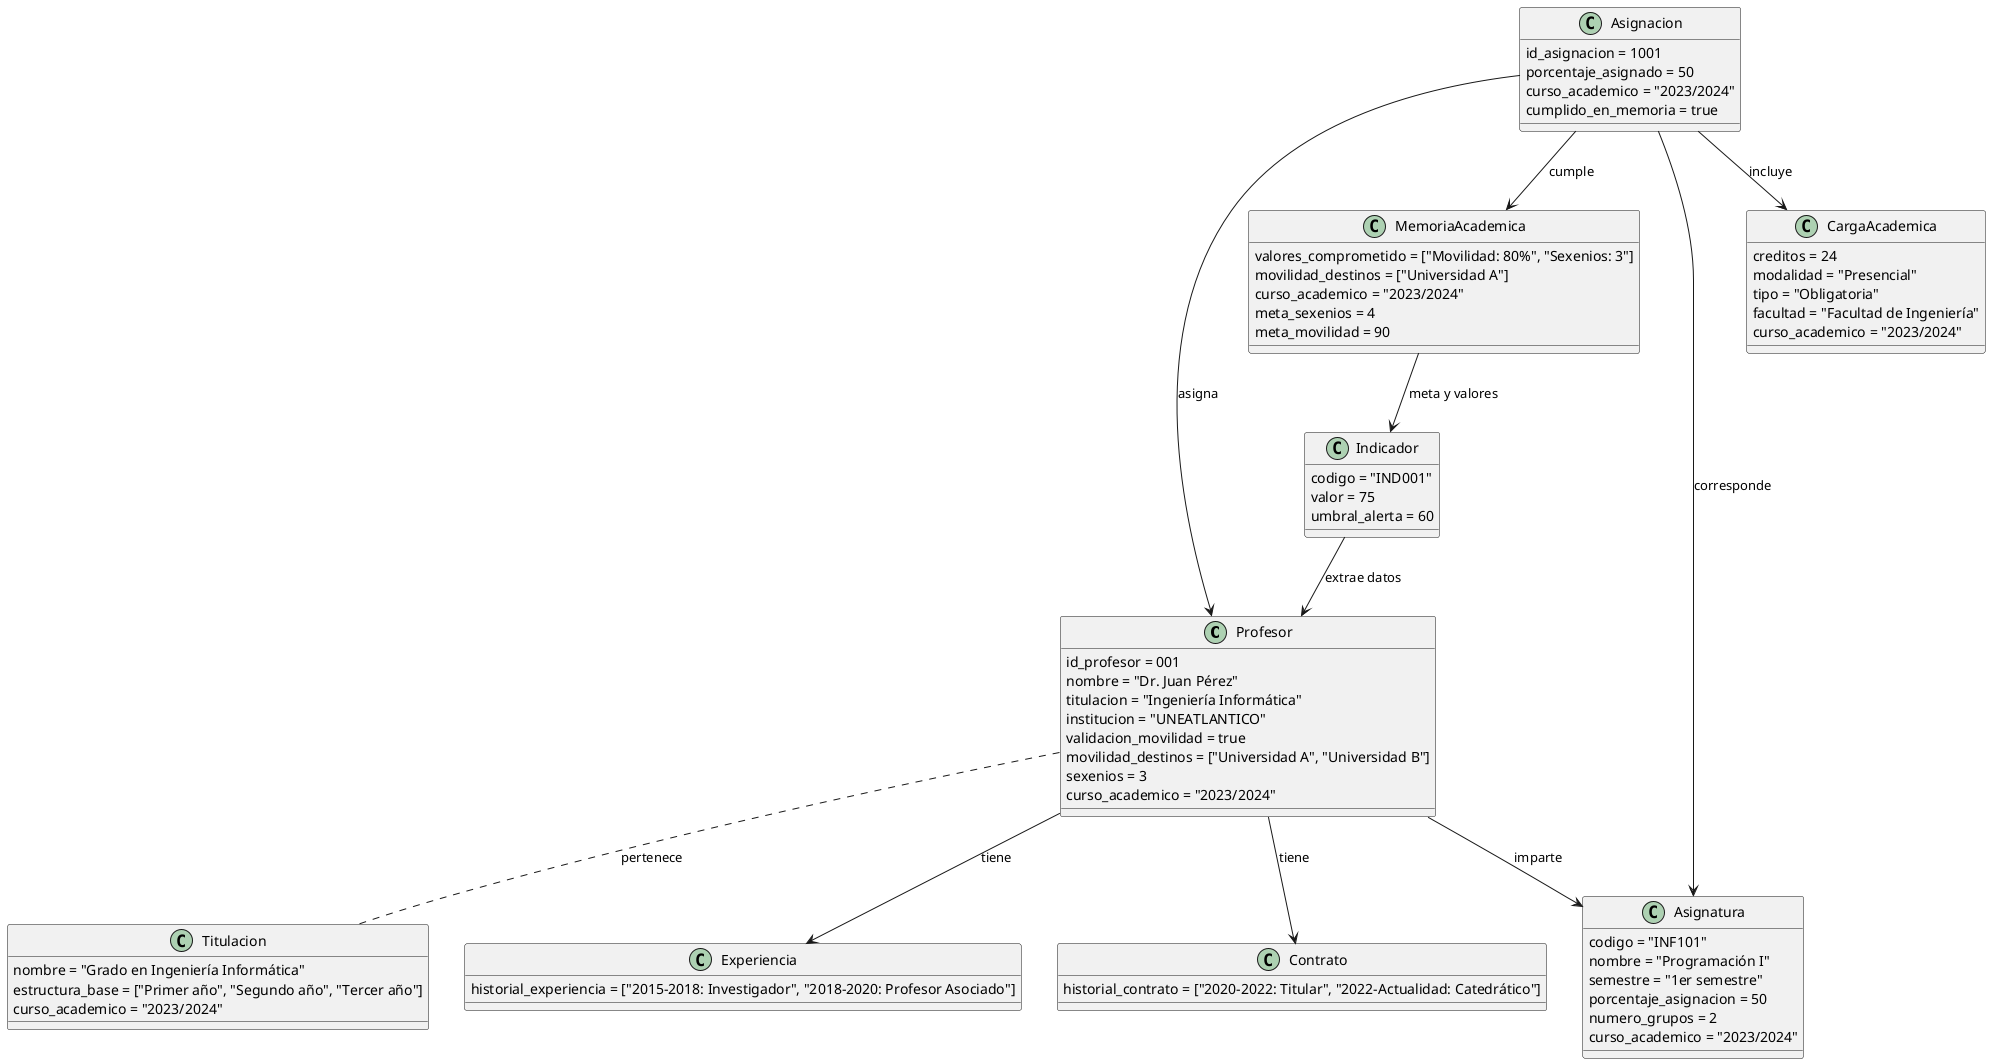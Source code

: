 @startuml
class Profesor {
    id_profesor = 001
    nombre = "Dr. Juan Pérez"
    titulacion = "Ingeniería Informática"
    institucion = "UNEATLANTICO"
    validacion_movilidad = true
    movilidad_destinos = ["Universidad A", "Universidad B"]
    sexenios = 3
    curso_academico = "2023/2024"
}

class Contrato {
    historial_contrato = ["2020-2022: Titular", "2022-Actualidad: Catedrático"]
}

class Experiencia {
    historial_experiencia = ["2015-2018: Investigador", "2018-2020: Profesor Asociado"]
}

class Asignatura {
    codigo = "INF101"
    nombre = "Programación I"
    semestre = "1er semestre"
    porcentaje_asignacion = 50
    numero_grupos = 2
    curso_academico = "2023/2024"
}

class Titulacion {
    nombre = "Grado en Ingeniería Informática"
    estructura_base = ["Primer año", "Segundo año", "Tercer año"]
    curso_academico = "2023/2024"
}

class MemoriaAcademica {
    valores_comprometido = ["Movilidad: 80%", "Sexenios: 3"]
    movilidad_destinos = ["Universidad A"]
    curso_academico = "2023/2024"
    meta_sexenios = 4
    meta_movilidad = 90
}

class Indicador {
    codigo = "IND001"
    valor = 75
    umbral_alerta = 60
}

class CargaAcademica {
    creditos = 24
    modalidad = "Presencial"
    tipo = "Obligatoria"
    facultad = "Facultad de Ingeniería"
    curso_academico = "2023/2024"
}

class Asignacion {
    id_asignacion = 1001
    porcentaje_asignado = 50
    curso_academico = "2023/2024"
    cumplido_en_memoria = true
}


 Asignacion --> Profesor : asigna
 Asignacion --> Asignatura : corresponde
 Asignacion --> MemoriaAcademica : cumple
 Asignacion --> CargaAcademica : incluye
 MemoriaAcademica --> Indicador : meta y valores
 Indicador --> Profesor : extrae datos
 Profesor --> Contrato : tiene
 Profesor --> Experiencia : tiene
 Profesor --> Asignatura: imparte
 Profesor .. Titulacion : pertenece

@enduml
